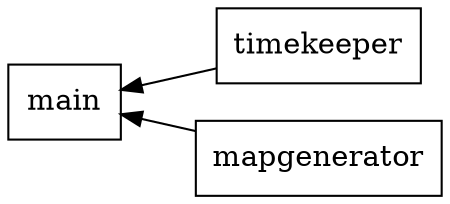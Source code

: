 digraph overview {
  graph [
    rankdir=RL
  ]
  node [
    shape=rect
  ]

  timekeeper -> main;
  mapgenerator -> main;
}
